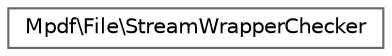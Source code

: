 digraph "Graphical Class Hierarchy"
{
 // LATEX_PDF_SIZE
  bgcolor="transparent";
  edge [fontname=Helvetica,fontsize=10,labelfontname=Helvetica,labelfontsize=10];
  node [fontname=Helvetica,fontsize=10,shape=box,height=0.2,width=0.4];
  rankdir="LR";
  Node0 [id="Node000000",label="Mpdf\\File\\StreamWrapperChecker",height=0.2,width=0.4,color="grey40", fillcolor="white", style="filled",URL="$classMpdf_1_1File_1_1StreamWrapperChecker.html",tooltip=" "];
}
